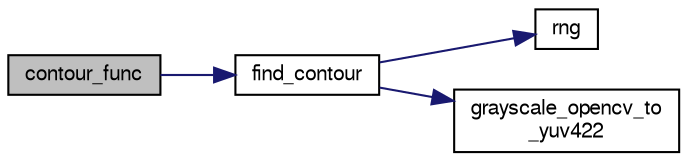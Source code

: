 digraph "contour_func"
{
  edge [fontname="FreeSans",fontsize="10",labelfontname="FreeSans",labelfontsize="10"];
  node [fontname="FreeSans",fontsize="10",shape=record];
  rankdir="LR";
  Node1 [label="contour_func",height=0.2,width=0.4,color="black", fillcolor="grey75", style="filled", fontcolor="black"];
  Node1 -> Node2 [color="midnightblue",fontsize="10",style="solid",fontname="FreeSans"];
  Node2 [label="find_contour",height=0.2,width=0.4,color="black", fillcolor="white", style="filled",URL="$opencv__contour_8cpp.html#a5d0a4da8f4b60fca715ba8bd55b19214"];
  Node2 -> Node3 [color="midnightblue",fontsize="10",style="solid",fontname="FreeSans"];
  Node3 [label="rng",height=0.2,width=0.4,color="black", fillcolor="white", style="filled",URL="$opencv__contour_8cpp.html#a2bb3a617236eb1bd8ace5e140f519081"];
  Node2 -> Node4 [color="midnightblue",fontsize="10",style="solid",fontname="FreeSans"];
  Node4 [label="grayscale_opencv_to\l_yuv422",height=0.2,width=0.4,color="black", fillcolor="white", style="filled",URL="$opencv__image__functions_8cpp.html#a3b1bde1283e632b2503c36a52a77af53"];
}
